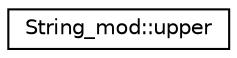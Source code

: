 digraph "Graphical Class Hierarchy"
{
 // LATEX_PDF_SIZE
  edge [fontname="Helvetica",fontsize="10",labelfontname="Helvetica",labelfontsize="10"];
  node [fontname="Helvetica",fontsize="10",shape=record];
  rankdir="LR";
  Node0 [label="String_mod::upper",height=0.2,width=0.4,color="black", fillcolor="white", style="filled",URL="$interfaceString__mod_1_1upper.html",tooltip=" "];
}
